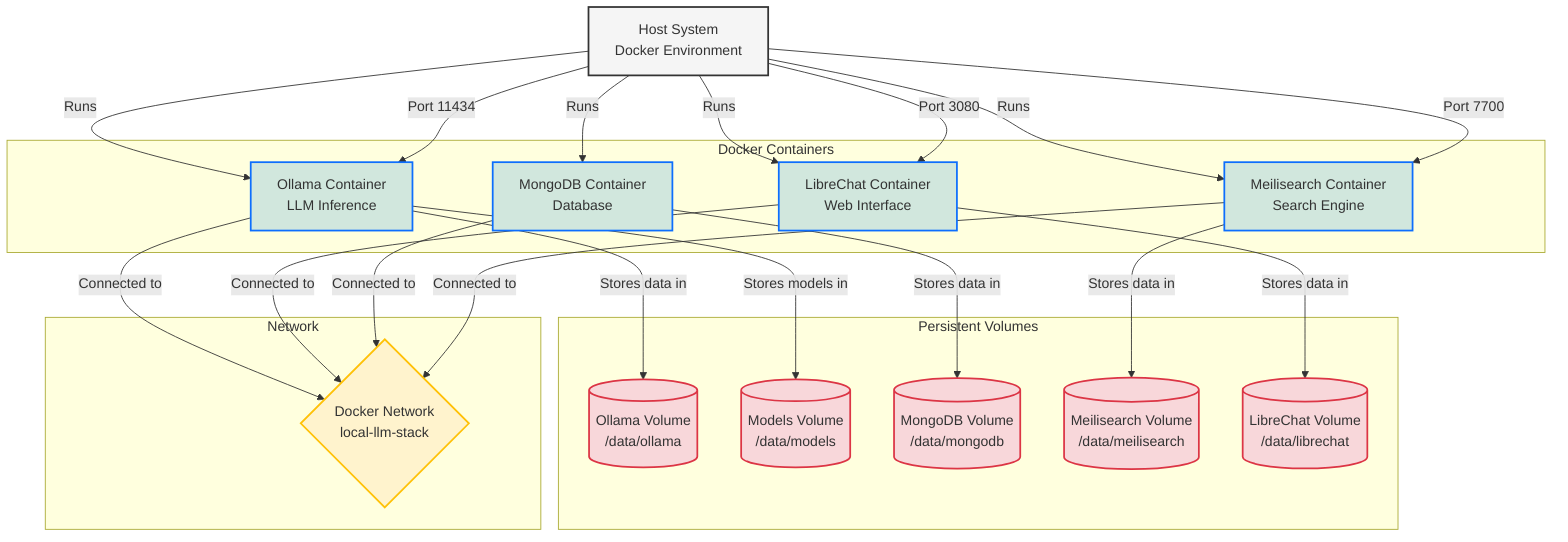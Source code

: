 %% LOCAL-LLM-Stack Deployment Architecture
%% This diagram shows the deployment architecture of the LOCAL-LLM-Stack system
%% Created: 2025-04-06
%% Author: Roo

flowchart TD
    %% Define the host system
    Host[Host System\nDocker Environment]
    
    %% Define the Docker containers
    subgraph "Docker Containers"
        Ollama[Ollama Container\nLLM Inference]
        LibreChat[LibreChat Container\nWeb Interface]
        MongoDB[MongoDB Container\nDatabase]
        Meilisearch[Meilisearch Container\nSearch Engine]
    end
    
    %% Define the volumes
    subgraph "Persistent Volumes"
        OllamaVol[(Ollama Volume\n/data/ollama)]
        ModelsVol[(Models Volume\n/data/models)]
        MongoVol[(MongoDB Volume\n/data/mongodb)]
        MeiliVol[(Meilisearch Volume\n/data/meilisearch)]
        LibreChatVol[(LibreChat Volume\n/data/librechat)]
    end
    
    %% Define the network connections
    subgraph "Network"
        DockerNetwork{Docker Network\nlocal-llm-stack}
    end
    
    %% Define the relationships
    Host -->|Runs| Ollama
    Host -->|Runs| LibreChat
    Host -->|Runs| MongoDB
    Host -->|Runs| Meilisearch
    
    Ollama -->|Connected to| DockerNetwork
    LibreChat -->|Connected to| DockerNetwork
    MongoDB -->|Connected to| DockerNetwork
    Meilisearch -->|Connected to| DockerNetwork
    
    Ollama -->|Stores data in| OllamaVol
    Ollama -->|Stores models in| ModelsVol
    MongoDB -->|Stores data in| MongoVol
    Meilisearch -->|Stores data in| MeiliVol
    LibreChat -->|Stores data in| LibreChatVol
    
    %% Define the ports
    Host -->|Port 3080| LibreChat
    Host -->|Port 11434| Ollama
    Host -->|Port 7700| Meilisearch
    
    %% Style definitions
    classDef host fill:#f5f5f5,stroke:#333,stroke-width:2px
    classDef container fill:#d1e7dd,stroke:#0d6efd,stroke-width:2px
    classDef volume fill:#f8d7da,stroke:#dc3545,stroke-width:2px
    classDef network fill:#fff3cd,stroke:#ffc107,stroke-width:2px
    
    %% Apply styles
    class Host host
    class Ollama,LibreChat,MongoDB,Meilisearch container
    class OllamaVol,ModelsVol,MongoVol,MeiliVol,LibreChatVol volume
    class DockerNetwork network